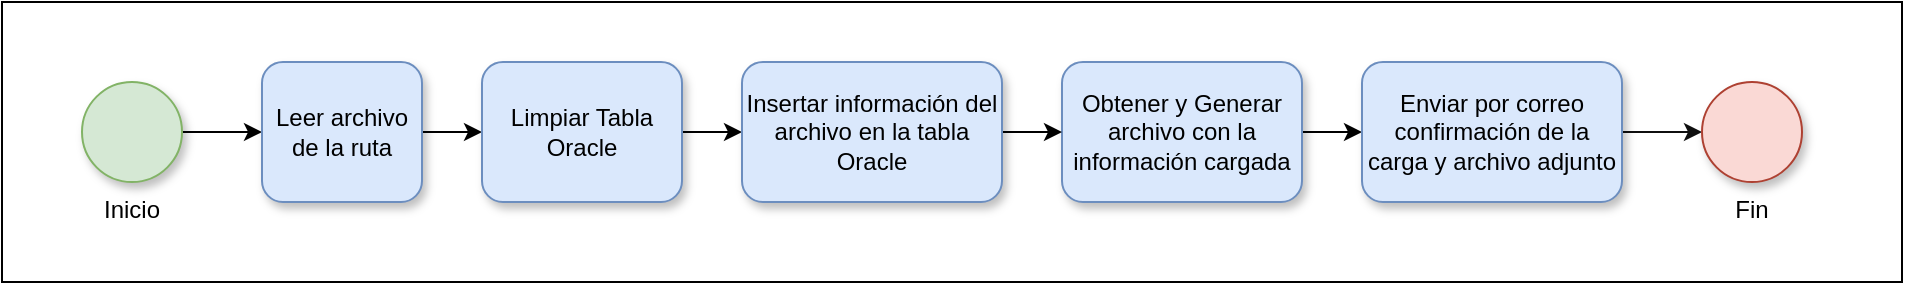 <mxfile version="21.7.2" type="dropbox" pages="2">
  <diagram name="Flujo" id="6jge0p03qfDbz32sxUQR">
    <mxGraphModel dx="2532" dy="824" grid="1" gridSize="10" guides="1" tooltips="1" connect="1" arrows="1" fold="1" page="1" pageScale="1" pageWidth="1654" pageHeight="1169" math="0" shadow="0">
      <root>
        <mxCell id="0" />
        <mxCell id="1" parent="0" />
        <mxCell id="TpX9KpI2mLIJqpYdv25n-14" value="" style="rounded=0;whiteSpace=wrap;html=1;fontSize=8;" vertex="1" parent="1">
          <mxGeometry x="-1160" y="440" width="950" height="140" as="geometry" />
        </mxCell>
        <mxCell id="TpX9KpI2mLIJqpYdv25n-15" style="edgeStyle=orthogonalEdgeStyle;rounded=0;orthogonalLoop=1;jettySize=auto;html=1;exitX=1;exitY=0.5;exitDx=0;exitDy=0;" edge="1" parent="1" source="TpX9KpI2mLIJqpYdv25n-26" target="TpX9KpI2mLIJqpYdv25n-17">
          <mxGeometry relative="1" as="geometry">
            <mxPoint x="-1100" y="505" as="sourcePoint" />
          </mxGeometry>
        </mxCell>
        <mxCell id="TpX9KpI2mLIJqpYdv25n-16" style="edgeStyle=orthogonalEdgeStyle;rounded=0;orthogonalLoop=1;jettySize=auto;html=1;exitX=1;exitY=0.5;exitDx=0;exitDy=0;" edge="1" parent="1" source="TpX9KpI2mLIJqpYdv25n-17" target="TpX9KpI2mLIJqpYdv25n-19">
          <mxGeometry relative="1" as="geometry">
            <mxPoint x="-901" y="503.667" as="targetPoint" />
          </mxGeometry>
        </mxCell>
        <mxCell id="TpX9KpI2mLIJqpYdv25n-17" value="Leer archivo de la ruta" style="rounded=1;whiteSpace=wrap;html=1;fillColor=#dae8fc;strokeColor=#6c8ebf;shadow=1;" vertex="1" parent="1">
          <mxGeometry x="-1030" y="470" width="80" height="70" as="geometry" />
        </mxCell>
        <mxCell id="TpX9KpI2mLIJqpYdv25n-18" value="" style="edgeStyle=orthogonalEdgeStyle;rounded=0;orthogonalLoop=1;jettySize=auto;html=1;entryX=0;entryY=0.5;entryDx=0;entryDy=0;" edge="1" parent="1" source="TpX9KpI2mLIJqpYdv25n-19" target="TpX9KpI2mLIJqpYdv25n-25">
          <mxGeometry relative="1" as="geometry">
            <mxPoint x="-813" y="490" as="targetPoint" />
          </mxGeometry>
        </mxCell>
        <mxCell id="TpX9KpI2mLIJqpYdv25n-19" value="Limpiar Tabla Oracle" style="rounded=1;whiteSpace=wrap;html=1;fillColor=#dae8fc;strokeColor=#6c8ebf;shadow=1;" vertex="1" parent="1">
          <mxGeometry x="-920" y="470" width="100" height="70" as="geometry" />
        </mxCell>
        <mxCell id="TpX9KpI2mLIJqpYdv25n-20" style="edgeStyle=orthogonalEdgeStyle;rounded=0;orthogonalLoop=1;jettySize=auto;html=1;exitX=1;exitY=0.5;exitDx=0;exitDy=0;" edge="1" parent="1" source="TpX9KpI2mLIJqpYdv25n-21" target="TpX9KpI2mLIJqpYdv25n-23">
          <mxGeometry relative="1" as="geometry" />
        </mxCell>
        <mxCell id="TpX9KpI2mLIJqpYdv25n-21" value="Obtener y Generar archivo con la información cargada" style="whiteSpace=wrap;html=1;rounded=1;fillColor=#dae8fc;strokeColor=#6c8ebf;shadow=1;" vertex="1" parent="1">
          <mxGeometry x="-630" y="470" width="120" height="70" as="geometry" />
        </mxCell>
        <mxCell id="TpX9KpI2mLIJqpYdv25n-22" style="edgeStyle=orthogonalEdgeStyle;rounded=1;orthogonalLoop=1;jettySize=auto;html=1;exitX=1;exitY=0.5;exitDx=0;exitDy=0;strokeColor=#0F0F0F;strokeWidth=1;fontSize=10;" edge="1" parent="1" source="TpX9KpI2mLIJqpYdv25n-23" target="TpX9KpI2mLIJqpYdv25n-27">
          <mxGeometry relative="1" as="geometry" />
        </mxCell>
        <mxCell id="TpX9KpI2mLIJqpYdv25n-23" value="Enviar por correo confirmación de la carga y archivo adjunto" style="rounded=1;whiteSpace=wrap;html=1;align=center;fillColor=#dae8fc;strokeColor=#6c8ebf;shadow=1;" vertex="1" parent="1">
          <mxGeometry x="-480" y="470" width="130" height="70" as="geometry" />
        </mxCell>
        <mxCell id="TpX9KpI2mLIJqpYdv25n-24" style="edgeStyle=orthogonalEdgeStyle;rounded=0;orthogonalLoop=1;jettySize=auto;html=1;exitX=1;exitY=0.5;exitDx=0;exitDy=0;" edge="1" parent="1" source="TpX9KpI2mLIJqpYdv25n-25" target="TpX9KpI2mLIJqpYdv25n-21">
          <mxGeometry relative="1" as="geometry" />
        </mxCell>
        <mxCell id="TpX9KpI2mLIJqpYdv25n-25" value="Insertar información del archivo en la tabla Oracle" style="rounded=1;whiteSpace=wrap;html=1;fillColor=#dae8fc;strokeColor=#6c8ebf;shadow=1;" vertex="1" parent="1">
          <mxGeometry x="-790" y="470" width="130" height="70" as="geometry" />
        </mxCell>
        <mxCell id="TpX9KpI2mLIJqpYdv25n-26" value="&lt;font style=&quot;font-size: 12px;&quot;&gt;Inicio&lt;/font&gt;" style="ellipse;whiteSpace=wrap;html=1;aspect=fixed;rounded=1;shadow=1;glass=0;labelBorderColor=none;sketch=0;strokeColor=#82b366;strokeWidth=1;fontSize=8;fillColor=#d5e8d4;labelPosition=center;verticalLabelPosition=bottom;align=center;verticalAlign=top;" vertex="1" parent="1">
          <mxGeometry x="-1120" y="480" width="50" height="50" as="geometry" />
        </mxCell>
        <mxCell id="TpX9KpI2mLIJqpYdv25n-27" value="&lt;font style=&quot;font-size: 12px;&quot;&gt;Fin&lt;/font&gt;" style="ellipse;whiteSpace=wrap;html=1;aspect=fixed;rounded=1;shadow=1;glass=0;labelBorderColor=none;sketch=0;strokeColor=#ae4132;strokeWidth=1;fontSize=8;fillColor=#fad9d5;labelPosition=center;verticalLabelPosition=bottom;align=center;verticalAlign=top;" vertex="1" parent="1">
          <mxGeometry x="-310.0" y="480" width="50" height="50" as="geometry" />
        </mxCell>
      </root>
    </mxGraphModel>
  </diagram>
  <diagram id="Ehx4hYKqCMwn4yqdG3gg" name="Componentes">
    <mxGraphModel dx="2439" dy="1906" grid="1" gridSize="10" guides="1" tooltips="1" connect="1" arrows="1" fold="1" page="1" pageScale="1" pageWidth="1654" pageHeight="1169" math="0" shadow="0">
      <root>
        <mxCell id="0" />
        <mxCell id="1" parent="0" />
        <mxCell id="f6T5nyCW8gLh5WlyDLFX-1" value="&lt;p style=&quot;margin-left:36.0pt;text-indent:-18.0pt;mso-list:l0 level1 lfo1;&quot; class=&quot;15&quot;&gt;&lt;br&gt;&lt;/p&gt;" style="rounded=0;whiteSpace=wrap;html=1;shadow=0;glass=0;labelBorderColor=none;sketch=0;fillStyle=auto;strokeColor=#000000;strokeWidth=1;fontSize=13;fontColor=#7ece78;fillColor=default;" vertex="1" parent="1">
          <mxGeometry x="-1180" y="-743.75" width="690" height="453.75" as="geometry" />
        </mxCell>
        <mxCell id="f6T5nyCW8gLh5WlyDLFX-2" value="Servidores&lt;br style=&quot;font-size: 8px;&quot;&gt;10.4.88.61:8080&lt;br&gt;10.4.88.147:8080&lt;div data-en-clipboard=&quot;true&quot; data-pm-slice=&quot;1 1 []&quot; style=&quot;font-size: 8px;&quot;&gt;10.4.88.148:8080&lt;br&gt;&lt;/div&gt;" style="rounded=0;whiteSpace=wrap;html=1;labelBorderColor=none;fontSize=8;align=left;dashed=1;strokeWidth=1;dashPattern=1 4;fontColor=#990099;strokeColor=#B5739D;" vertex="1" parent="1">
          <mxGeometry x="-960.0" y="-720" width="84.8" height="40" as="geometry" />
        </mxCell>
        <mxCell id="f6T5nyCW8gLh5WlyDLFX-3" value="" style="rounded=0;whiteSpace=wrap;html=1;labelBorderColor=none;fontSize=11;strokeWidth=1;strokeColor=#7EA6E0;shadow=1;fontStyle=1;align=center;" vertex="1" parent="1">
          <mxGeometry x="-959.85" y="-462" width="240" height="140" as="geometry" />
        </mxCell>
        <mxCell id="f6T5nyCW8gLh5WlyDLFX-40" style="edgeStyle=orthogonalEdgeStyle;rounded=0;orthogonalLoop=1;jettySize=auto;html=1;exitX=0.5;exitY=1;exitDx=0;exitDy=0;entryX=0.5;entryY=0;entryDx=0;entryDy=0;" edge="1" parent="1" source="f6T5nyCW8gLh5WlyDLFX-5" target="f6T5nyCW8gLh5WlyDLFX-3">
          <mxGeometry relative="1" as="geometry" />
        </mxCell>
        <mxCell id="f6T5nyCW8gLh5WlyDLFX-45" style="edgeStyle=orthogonalEdgeStyle;rounded=0;orthogonalLoop=1;jettySize=auto;html=1;exitX=1;exitY=0.5;exitDx=0;exitDy=0;entryX=0;entryY=0.5;entryDx=0;entryDy=0;" edge="1" parent="1" source="f6T5nyCW8gLh5WlyDLFX-5" target="f6T5nyCW8gLh5WlyDLFX-41">
          <mxGeometry relative="1" as="geometry" />
        </mxCell>
        <mxCell id="f6T5nyCW8gLh5WlyDLFX-5" value="" style="rounded=0;whiteSpace=wrap;html=1;labelBorderColor=none;fontSize=11;strokeWidth=1;strokeColor=#ffccff;shadow=1;" vertex="1" parent="1">
          <mxGeometry x="-960" y="-680" width="240" height="180" as="geometry" />
        </mxCell>
        <mxCell id="f6T5nyCW8gLh5WlyDLFX-11" style="edgeStyle=orthogonalEdgeStyle;shape=link;rounded=0;orthogonalLoop=1;jettySize=auto;html=1;exitX=0.5;exitY=1;exitDx=0;exitDy=0;entryX=0.5;entryY=0;entryDx=0;entryDy=0;strokeColor=#990099;strokeWidth=1;fontSize=12;fontColor=#7ece78;" edge="1" parent="1" source="f6T5nyCW8gLh5WlyDLFX-12" target="f6T5nyCW8gLh5WlyDLFX-15">
          <mxGeometry relative="1" as="geometry" />
        </mxCell>
        <mxCell id="f6T5nyCW8gLh5WlyDLFX-12" value="&lt;div data-en-clipboard=&quot;true&quot; data-pm-slice=&quot;1 1 []&quot;&gt;&lt;div data-en-clipboard=&quot;true&quot; data-pm-slice=&quot;1 1 []&quot;&gt;discount-porta-alta-entity-truncate&lt;/div&gt;&lt;div data-en-clipboard=&quot;true&quot; data-pm-slice=&quot;1 1 []&quot;&gt;discount-porta-alta-entity-sftp&lt;/div&gt;&lt;div data-en-clipboard=&quot;true&quot; data-pm-slice=&quot;1 1 []&quot;&gt;discount-porta-alta-entity-remotes-truncate&lt;/div&gt;&lt;div data-en-clipboard=&quot;true&quot; data-pm-slice=&quot;1 1 []&quot;&gt;discount-porta-alta-entity-remote-sftp&lt;/div&gt;&lt;div data-en-clipboard=&quot;true&quot; data-pm-slice=&quot;1 1 []&quot;&gt;discount-porta-alta-bases-sftp&lt;/div&gt;&lt;div data-en-clipboard=&quot;true&quot; data-pm-slice=&quot;1 1 []&quot;&gt;discount-porta-alta-bases-http&lt;/div&gt;&lt;/div&gt;" style="rounded=0;whiteSpace=wrap;html=1;labelBorderColor=none;fontSize=9;strokeColor=default;align=center;dashed=1;strokeWidth=1;dashPattern=1 4;" vertex="1" parent="1">
          <mxGeometry x="-934.85" y="-631.5" width="190" height="65.5" as="geometry" />
        </mxCell>
        <mxCell id="f6T5nyCW8gLh5WlyDLFX-13" value="Rutas: Start every day at 00:00am" style="text;html=1;strokeColor=none;fillColor=none;align=left;verticalAlign=middle;whiteSpace=wrap;rounded=0;fontStyle=1;fontSize=10;" vertex="1" parent="1">
          <mxGeometry x="-934.85" y="-652.5" width="190" height="20" as="geometry" />
        </mxCell>
        <mxCell id="f6T5nyCW8gLh5WlyDLFX-15" value="&lt;div data-en-clipboard=&quot;true&quot; data-pm-slice=&quot;1 1 []&quot; style=&quot;font-size: 12px;&quot;&gt;ms-campaign-loading-process-integration&lt;/div&gt;" style="rounded=1;whiteSpace=wrap;html=1;labelBorderColor=none;fontSize=12;fontStyle=1;strokeColor=#ffccff;strokeWidth=1;fillColor=#ffccff;shadow=1;fontColor=#000000;" vertex="1" parent="1">
          <mxGeometry x="-935.69" y="-564.75" width="190" height="40" as="geometry" />
        </mxCell>
        <mxCell id="f6T5nyCW8gLh5WlyDLFX-16" value="CAMEL" style="text;html=1;strokeColor=none;fillColor=none;align=left;verticalAlign=middle;whiteSpace=wrap;rounded=0;fontStyle=1;fontSize=13;" vertex="1" parent="1">
          <mxGeometry x="-960.0" y="-680" width="60" height="20" as="geometry" />
        </mxCell>
        <mxCell id="f6T5nyCW8gLh5WlyDLFX-22" style="edgeStyle=elbowEdgeStyle;rounded=1;sketch=0;orthogonalLoop=1;jettySize=auto;elbow=vertical;html=1;exitX=1;exitY=0.5;exitDx=0;exitDy=0;shadow=0;strokeColor=#000000;strokeWidth=1;fontSize=13;fontColor=#7ece78;" edge="1" parent="1">
          <mxGeometry relative="1" as="geometry">
            <mxPoint x="-369.6" y="-546" as="sourcePoint" />
            <mxPoint x="-369.6" y="-545.783" as="targetPoint" />
          </mxGeometry>
        </mxCell>
        <mxCell id="f6T5nyCW8gLh5WlyDLFX-24" value="ORACLE - SCHEMA: CAMPSYS" style="text;html=1;strokeColor=none;fillColor=none;align=left;verticalAlign=middle;whiteSpace=wrap;rounded=0;fontStyle=1;fontSize=13;" vertex="1" parent="1">
          <mxGeometry x="-959.85" y="-462" width="200" height="20" as="geometry" />
        </mxCell>
        <mxCell id="f6T5nyCW8gLh5WlyDLFX-26" value="ENTITY_CHANNEL" style="rounded=1;whiteSpace=wrap;html=1;labelBorderColor=none;fontSize=10;strokeWidth=1;strokeColor=#dae8fc;shadow=1;fontStyle=0;align=center;fillColor=#dae8fc;" vertex="1" parent="1">
          <mxGeometry x="-936.54" y="-425" width="190" height="33" as="geometry" />
        </mxCell>
        <mxCell id="f6T5nyCW8gLh5WlyDLFX-28" value="ENTITY_CHANNEL_REMOTES" style="rounded=1;whiteSpace=wrap;html=1;labelBorderColor=none;fontSize=10;strokeWidth=1;strokeColor=#dae8fc;shadow=1;fontStyle=0;align=center;fillColor=#dae8fc;" vertex="1" parent="1">
          <mxGeometry x="-936.54" y="-379" width="191.84" height="34" as="geometry" />
        </mxCell>
        <mxCell id="f6T5nyCW8gLh5WlyDLFX-41" value="" style="rounded=0;whiteSpace=wrap;html=1;labelBorderColor=none;fontSize=11;fillColor=default;shadow=1;strokeColor=#FF9999;strokeWidth=1;" vertex="1" parent="1">
          <mxGeometry x="-690" y="-680" width="160" height="180" as="geometry" />
        </mxCell>
        <mxCell id="f6T5nyCW8gLh5WlyDLFX-42" value="&lt;div data-en-clipboard=&quot;true&quot; data-pm-slice=&quot;1 1 []&quot; style=&quot;&quot;&gt;ms-campaign-notify-customer-email&lt;br&gt;&lt;/div&gt;" style="rounded=1;whiteSpace=wrap;html=1;labelBorderColor=none;strokeColor=#f8cecc;strokeWidth=1;fontSize=12;fillColor=#f8cecc;fontStyle=1;shadow=1;" vertex="1" parent="1">
          <mxGeometry x="-665" y="-638" width="110" height="107.44" as="geometry" />
        </mxCell>
        <mxCell id="f6T5nyCW8gLh5WlyDLFX-43" value="OPENSHIFT" style="text;html=1;strokeColor=none;fillColor=none;align=left;verticalAlign=middle;whiteSpace=wrap;rounded=0;fontStyle=1;fontSize=13;" vertex="1" parent="1">
          <mxGeometry x="-690.0" y="-680" width="78.06" height="20" as="geometry" />
        </mxCell>
        <mxCell id="f6T5nyCW8gLh5WlyDLFX-44" value="apps.ocpprod.gp.inet" style="rounded=0;whiteSpace=wrap;html=1;labelBorderColor=none;fontSize=8;strokeColor=#CC0066;align=left;dashed=1;strokeWidth=1;dashPattern=1 4;fontColor=#FF0080;" vertex="1" parent="1">
          <mxGeometry x="-690" y="-698" width="84.8" height="18" as="geometry" />
        </mxCell>
        <mxCell id="f6T5nyCW8gLh5WlyDLFX-50" style="edgeStyle=orthogonalEdgeStyle;rounded=0;orthogonalLoop=1;jettySize=auto;html=1;exitX=1;exitY=0.5;exitDx=0;exitDy=0;entryX=0;entryY=0.5;entryDx=0;entryDy=0;" edge="1" parent="1" source="f6T5nyCW8gLh5WlyDLFX-46" target="f6T5nyCW8gLh5WlyDLFX-5">
          <mxGeometry relative="1" as="geometry" />
        </mxCell>
        <mxCell id="f6T5nyCW8gLh5WlyDLFX-46" value="" style="rounded=0;whiteSpace=wrap;html=1;labelBorderColor=none;fontSize=11;fillColor=default;shadow=1;strokeColor=#99ffcc;strokeWidth=1;" vertex="1" parent="1">
          <mxGeometry x="-1140" y="-680" width="150" height="180" as="geometry" />
        </mxCell>
        <mxCell id="f6T5nyCW8gLh5WlyDLFX-48" value="SFTP" style="text;html=1;strokeColor=none;fillColor=none;align=left;verticalAlign=middle;whiteSpace=wrap;rounded=0;fontStyle=1;fontSize=13;" vertex="1" parent="1">
          <mxGeometry x="-1140.0" y="-680" width="78.06" height="20" as="geometry" />
        </mxCell>
        <mxCell id="f6T5nyCW8gLh5WlyDLFX-51" value="&lt;div style=&quot;font-size: 11px;&quot; data-en-clipboard=&quot;true&quot; data-pm-slice=&quot;1 1 []&quot;&gt;&lt;div data-en-clipboard=&quot;true&quot; data-pm-slice=&quot;1 1 []&quot;&gt;Host:&lt;/div&gt;&lt;div data-en-clipboard=&quot;true&quot; data-pm-slice=&quot;1 1 []&quot;&gt;Ruta&lt;/div&gt;&lt;/div&gt;" style="rounded=0;whiteSpace=wrap;html=1;labelBorderColor=none;fontSize=9;strokeColor=#82b366;align=center;dashed=1;strokeWidth=1;dashPattern=1 4;fillColor=#99ffcc;" vertex="1" parent="1">
          <mxGeometry x="-1120" y="-647.61" width="110" height="115.23" as="geometry" />
        </mxCell>
        <mxCell id="f6T5nyCW8gLh5WlyDLFX-52" value="racrtd.gp.inet" style="rounded=0;whiteSpace=wrap;html=1;labelBorderColor=none;fontSize=8;strokeColor=#B5739D;align=left;dashed=1;strokeWidth=1;dashPattern=1 4;fontColor=#0066CC;" vertex="1" parent="1">
          <mxGeometry x="-960" y="-480" width="55.04" height="18" as="geometry" />
        </mxCell>
      </root>
    </mxGraphModel>
  </diagram>
</mxfile>
